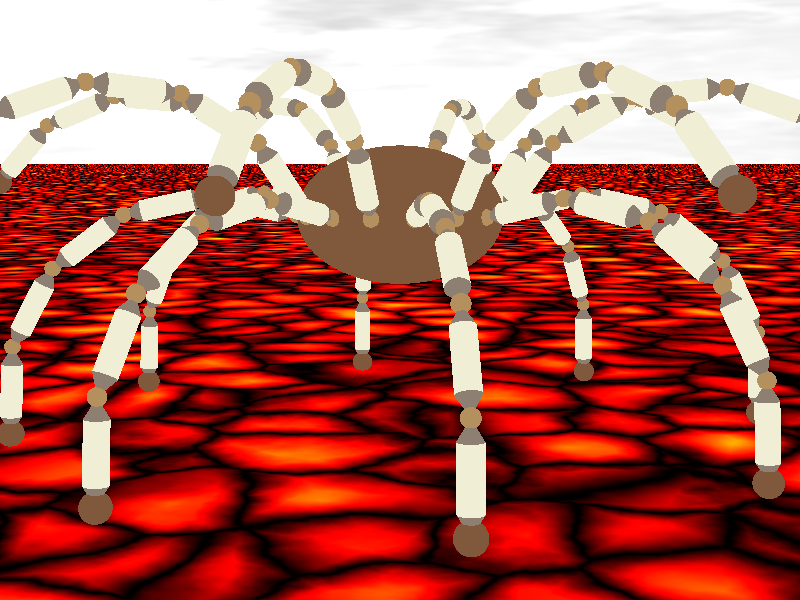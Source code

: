 // ==== Standard POV-Ray Includes ====
#include "colors.inc"	  // Standard Color definitions
#include "textures.inc"	  // Standard Texture definitions
#include "functions.inc"  // internal functions usable in user defined functions
#include "skies.inc"

global_settings {
  assumed_gamma 2.2
}

// set a color of the background (sky)
// Create an infinite sphere around scene and allow any pigment on it

object { O_Cloud1 hollow }

// Create an infinite sphere around scene and allow any pigment on it
sky_sphere {
  pigment {
    gradient y
    color_map { [0.0 color rgb <0.7,0.7,1.0>] [1.0 color blue 0.5] }
  }
}
                        

// An infinite planar surface
// plane {<A, B, C>, D } where: A*x + B*y + C*z = D
plane {
  y, 0 // <X Y Z> unit surface normal, vector points "away from surface"
  // pattern for use in texture/pigment/normal/density
  
  texture
  {
	  pigment
	  {  
		// create a smooth color gradation map
		crackle
		color_map {
		  //  [ END_VAL color red R green G blue B filter F transmit T]
		  [ 0.0  color rgb<0,0,0>]
		  [ 0.3  color rgb<1,0,0> ]
		  [ 1.0  color rgb<1,1,0>]
		} // color_map
        turbulence 0.2
		scale 4
	  }
	  rotate y*45
	  finish
	  {
	  	diffuse 0.7
	  	reflection 0.3
	  }	  
  }

}

fog {
  fog_type   2 // ground fog
  distance   200
  color      rgb <0.7,0.7,1.0> 
  fog_offset 0.1
  fog_alt    10
  turbulence 0.8
}
           
                    
// perspective (default) camera
camera {
  location  <0.0, 8.0, -35.0>
  direction z*2
  look_at   <0.0, 4.0,  0.0>
  right     x*image_width/image_height
	  
}                 

light_source {
  0*x                  // light's position (translated below)
  color rgb <1,1,1>    // light's color
  area_light
  <30, 0, 0> <0, 0, 30> // lights spread out across this distance (x * z)
  6, 6                // total number of lights in grid (4x*4z = 16 lights)
  adaptive 1          // 0,1,2,3...
  jitter              // adds random softening of light
  circular
  translate <-40, 100, -40>
}        

               
               
#declare armPartLength = 2.5;               
#declare armDiameter = 0.3;
     
#declare armPart =
union
{
	sphere { <0,0,0> armDiameter * 0.75
		texture { Tinny_Brass }	
	}
	cone {
  		0,  0.0,
  		y*0.5, armDiameter
  		texture { Aluminum }
	}   
	cylinder
	{
		y*0.5, 
		y*(armPartLength - 0.5),
		armDiameter
		texture { Soft_Silver }
	}  
	cone {
  		y*(armPartLength - 0.5), armDiameter,
  		y*(armPartLength), 0
  		texture { Aluminum }
	}   	
}     
               
                              
#declare arm = union {
	#declare joint = <0,0,0>;
	#declare step = 1;
	#while (step <= 5)
		#declare rotation = <0*step, 0, -25*step>;
		object { armPart 
			rotate rotation
			translate joint
		}	
		#declare delta = vrotate(armPartLength*y, rotation);
		#declare joint = joint + delta;
		#declare step = step + 1;   // increment our counter
	#end            
	sphere { joint, armDiameter * 1.25 }
}
           
#declare bodyRadius = 3;           
           
#declare spider = union {                    
	#declare yrot = 0;
	#while (yrot < 360)
 		object { arm  
 			rotate z*(-10)
 			translate x*bodyRadius	 	
 			rotate y * (yrot)
 		}
 		#declare yrot = yrot + 45;
	#end

	#declare yrot = 0;
	#while (yrot < 360)
 		object { arm  
 			rotate z*(-52)	 			
 			translate x*bodyRadius	 	
 			rotate y * (yrot + 45*0.5)
 		}
 		#declare yrot = yrot + 45;
	#end

	sphere { <0,0,0> 1	
		scale <bodyRadius, 2, bodyRadius>
	}

	texture { Gold_Nugget }
}                       

object { spider
	translate y*6.5
	rotate y*15
}